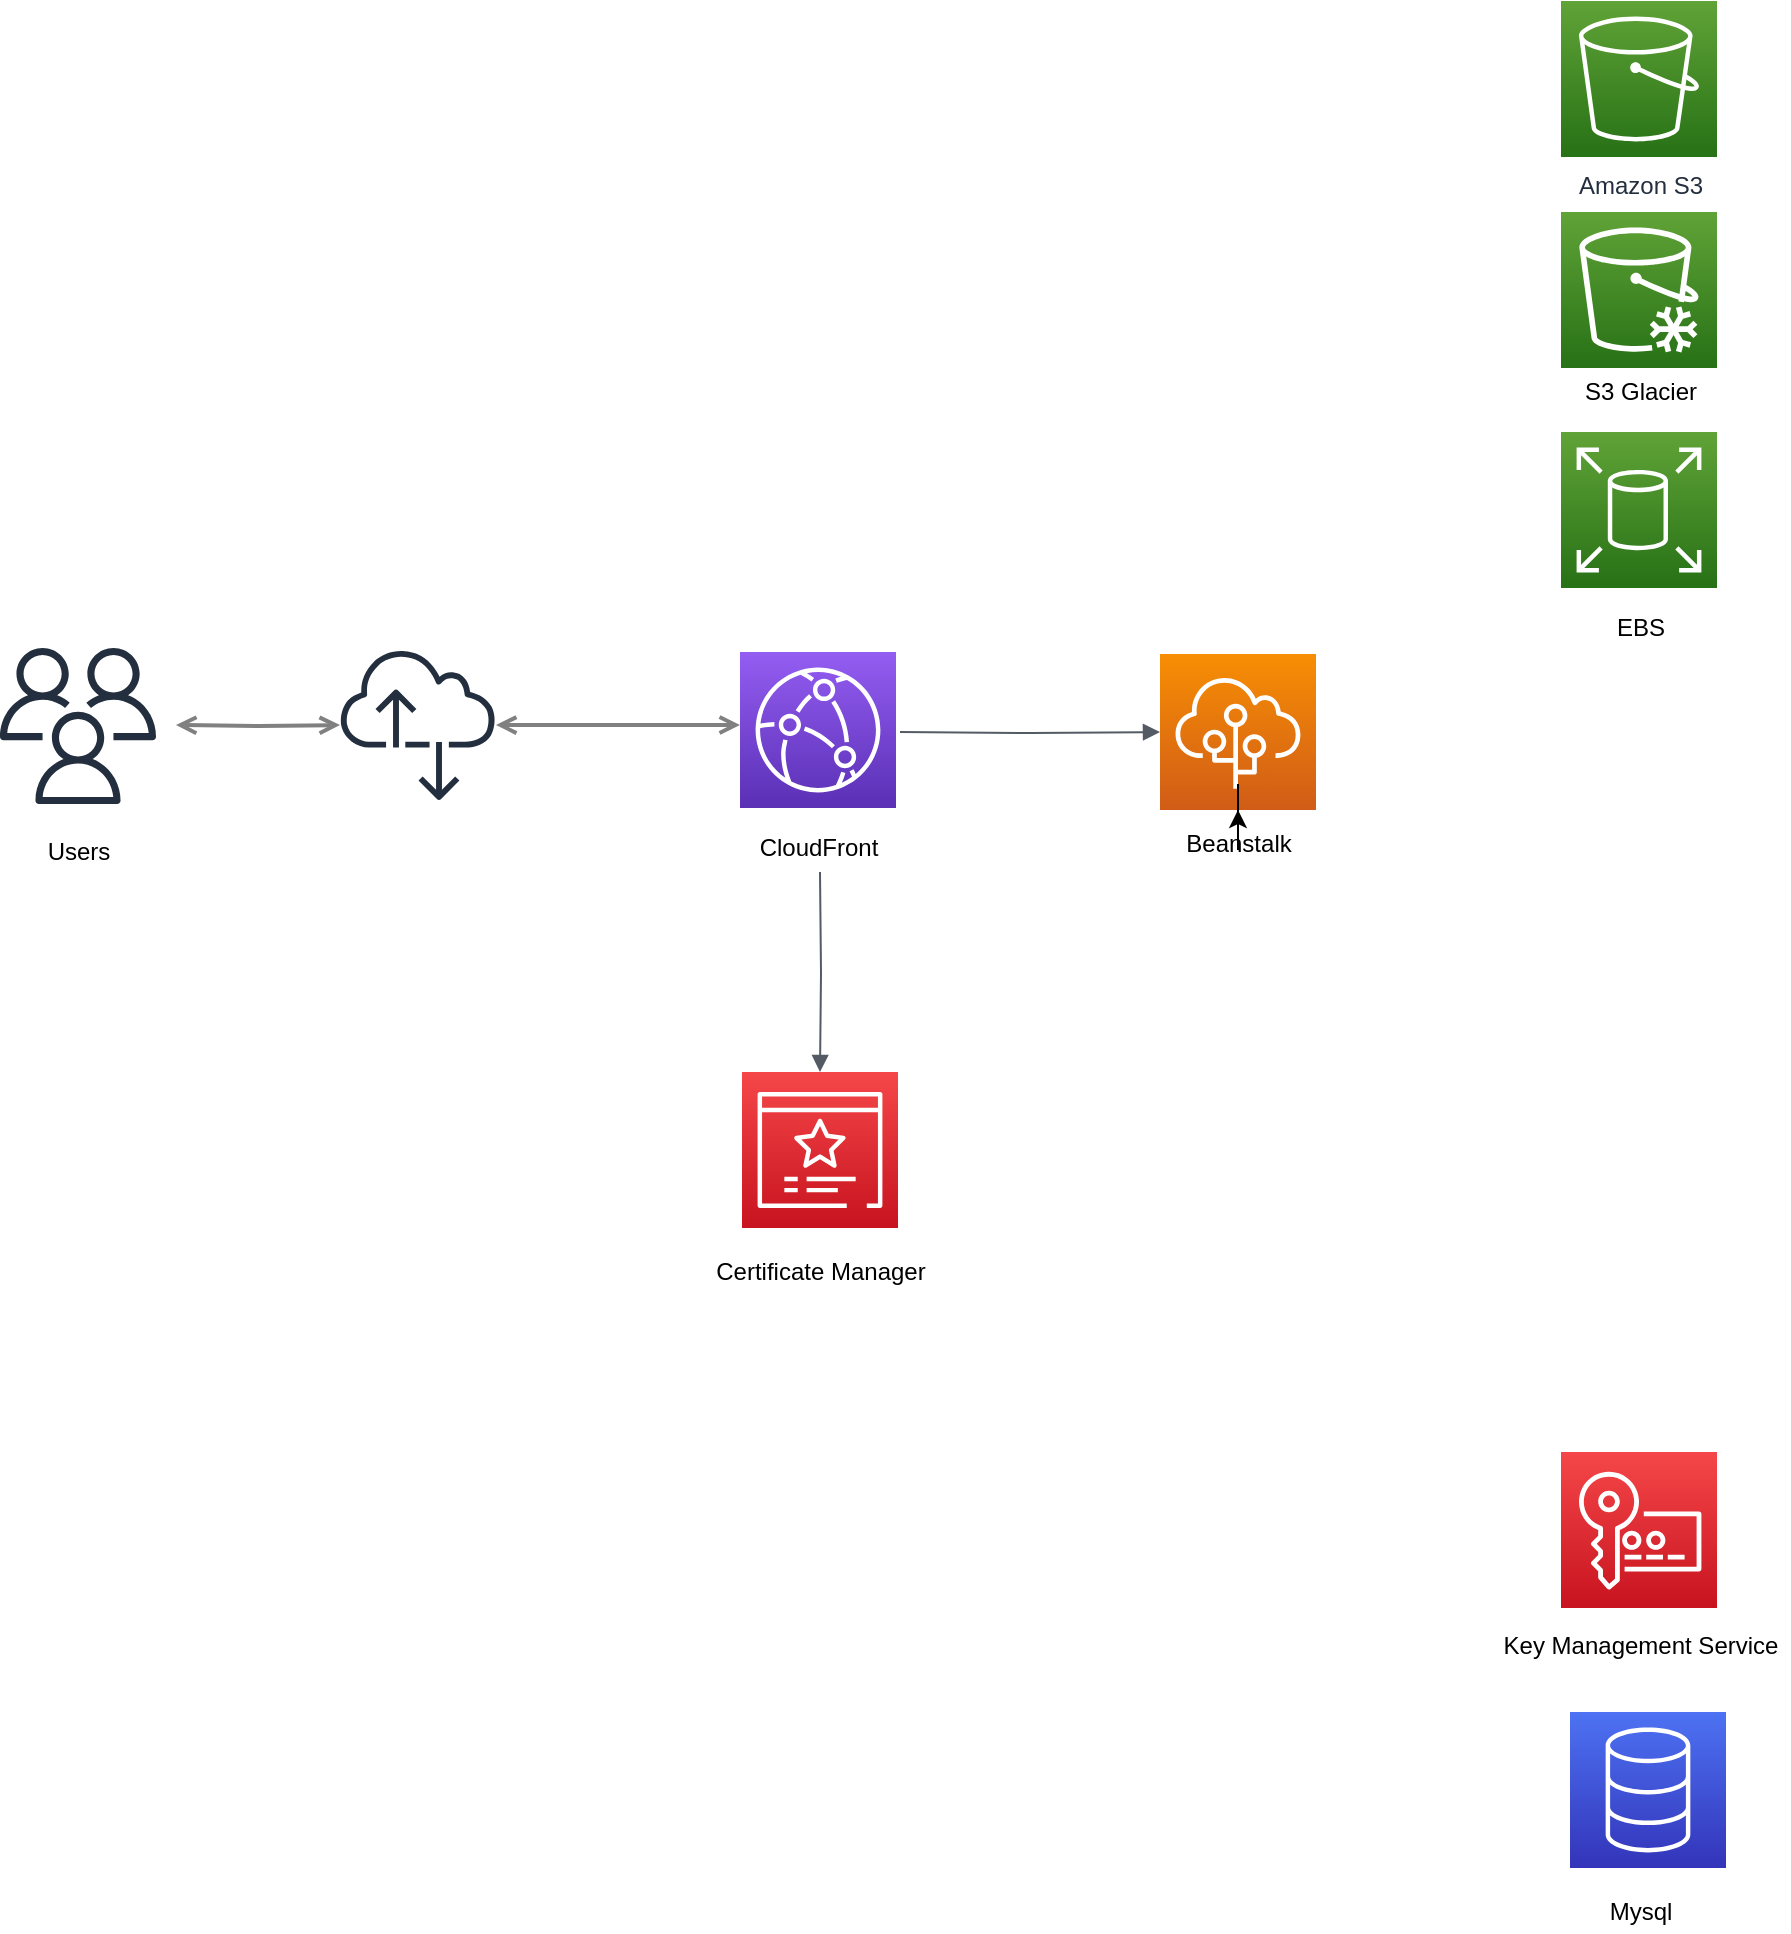 <mxfile version="14.9.3" type="github">
  <diagram id="Ht1M8jgEwFfnCIfOTk4-" name="Page-1">
    <mxGraphModel dx="1173" dy="685" grid="1" gridSize="10" guides="1" tooltips="1" connect="1" arrows="1" fold="1" page="1" pageScale="1" pageWidth="1169" pageHeight="827" math="0" shadow="0">
      <root>
        <mxCell id="0" />
        <mxCell id="1" parent="0" />
        <mxCell id="UEzPUAAOIrF-is8g5C7q-134" style="edgeStyle=orthogonalEdgeStyle;rounded=0;orthogonalLoop=1;jettySize=auto;html=1;startArrow=open;startFill=0;endArrow=open;endFill=0;strokeWidth=2;strokeColor=#808080;entryX=0;entryY=0.5;entryDx=0;entryDy=0;entryPerimeter=0;" parent="1" source="QBk_AV415ZBRU6Lw4hZX-2" edge="1">
          <mxGeometry relative="1" as="geometry">
            <Array as="points">
              <mxPoint x="320" y="377" />
              <mxPoint x="320" y="377" />
            </Array>
            <mxPoint x="390" y="376.5" as="targetPoint" />
          </mxGeometry>
        </mxCell>
        <mxCell id="UEzPUAAOIrF-is8g5C7q-142" style="edgeStyle=orthogonalEdgeStyle;rounded=0;orthogonalLoop=1;jettySize=auto;html=1;startArrow=open;startFill=0;endArrow=open;endFill=0;strokeWidth=2;strokeColor=#808080;" parent="1" target="QBk_AV415ZBRU6Lw4hZX-2" edge="1">
          <mxGeometry relative="1" as="geometry">
            <mxPoint x="108" y="376.5" as="sourcePoint" />
            <mxPoint x="590.5" y="386.5" as="targetPoint" />
            <Array as="points" />
          </mxGeometry>
        </mxCell>
        <mxCell id="UEzPUAAOIrF-is8g5C7q-116" value="Amazon S3" style="outlineConnect=0;fontColor=#232F3E;gradientColor=#60A337;gradientDirection=north;fillColor=#277116;strokeColor=#ffffff;dashed=0;verticalLabelPosition=bottom;verticalAlign=top;align=center;html=1;fontSize=12;fontStyle=0;aspect=fixed;shape=mxgraph.aws4.resourceIcon;resIcon=mxgraph.aws4.s3;labelBackgroundColor=#ffffff;" parent="1" vertex="1">
          <mxGeometry x="800.5" y="14.5" width="78" height="78" as="geometry" />
        </mxCell>
        <mxCell id="QBk_AV415ZBRU6Lw4hZX-2" value="" style="outlineConnect=0;fontColor=#232F3E;gradientColor=none;fillColor=#232F3E;strokeColor=none;dashed=0;verticalLabelPosition=bottom;verticalAlign=top;align=center;html=1;fontSize=12;fontStyle=0;aspect=fixed;pointerEvents=1;shape=mxgraph.aws4.internet_alt2;" parent="1" vertex="1">
          <mxGeometry x="190" y="337.5" width="78" height="78" as="geometry" />
        </mxCell>
        <mxCell id="QBk_AV415ZBRU6Lw4hZX-18" value="" style="group" parent="1" vertex="1" connectable="0">
          <mxGeometry x="800.5" y="120" width="78" height="100" as="geometry" />
        </mxCell>
        <mxCell id="QBk_AV415ZBRU6Lw4hZX-16" value="" style="points=[[0,0,0],[0.25,0,0],[0.5,0,0],[0.75,0,0],[1,0,0],[0,1,0],[0.25,1,0],[0.5,1,0],[0.75,1,0],[1,1,0],[0,0.25,0],[0,0.5,0],[0,0.75,0],[1,0.25,0],[1,0.5,0],[1,0.75,0]];outlineConnect=0;fontColor=#232F3E;gradientColor=#60A337;gradientDirection=north;fillColor=#277116;strokeColor=#ffffff;dashed=0;verticalLabelPosition=bottom;verticalAlign=top;align=center;html=1;fontSize=12;fontStyle=0;aspect=fixed;shape=mxgraph.aws4.resourceIcon;resIcon=mxgraph.aws4.glacier;" parent="QBk_AV415ZBRU6Lw4hZX-18" vertex="1">
          <mxGeometry width="78" height="78" as="geometry" />
        </mxCell>
        <mxCell id="QBk_AV415ZBRU6Lw4hZX-17" value="S3 Glacier" style="text;html=1;resizable=0;autosize=1;align=center;verticalAlign=middle;points=[];fillColor=none;strokeColor=none;rounded=0;" parent="QBk_AV415ZBRU6Lw4hZX-18" vertex="1">
          <mxGeometry x="4" y="80" width="70" height="20" as="geometry" />
        </mxCell>
        <mxCell id="QBk_AV415ZBRU6Lw4hZX-22" value="" style="group" parent="1" vertex="1" connectable="0">
          <mxGeometry x="800.5" y="230" width="78" height="107.5" as="geometry" />
        </mxCell>
        <mxCell id="QBk_AV415ZBRU6Lw4hZX-19" value="" style="points=[[0,0,0],[0.25,0,0],[0.5,0,0],[0.75,0,0],[1,0,0],[0,1,0],[0.25,1,0],[0.5,1,0],[0.75,1,0],[1,1,0],[0,0.25,0],[0,0.5,0],[0,0.75,0],[1,0.25,0],[1,0.5,0],[1,0.75,0]];outlineConnect=0;fontColor=#232F3E;gradientColor=#60A337;gradientDirection=north;fillColor=#277116;strokeColor=#ffffff;dashed=0;verticalLabelPosition=bottom;verticalAlign=top;align=center;html=1;fontSize=12;fontStyle=0;aspect=fixed;shape=mxgraph.aws4.resourceIcon;resIcon=mxgraph.aws4.elastic_block_store;" parent="QBk_AV415ZBRU6Lw4hZX-22" vertex="1">
          <mxGeometry width="78" height="78" as="geometry" />
        </mxCell>
        <mxCell id="QBk_AV415ZBRU6Lw4hZX-20" value="EBS" style="text;html=1;resizable=0;autosize=1;align=center;verticalAlign=middle;points=[];fillColor=none;strokeColor=none;rounded=0;" parent="QBk_AV415ZBRU6Lw4hZX-22" vertex="1">
          <mxGeometry x="19" y="87.5" width="40" height="20" as="geometry" />
        </mxCell>
        <mxCell id="QBk_AV415ZBRU6Lw4hZX-27" value="" style="group" parent="1" vertex="1" connectable="0">
          <mxGeometry x="600" y="338" width="78" height="108" as="geometry" />
        </mxCell>
        <mxCell id="QBk_AV415ZBRU6Lw4hZX-25" value="" style="points=[[0,0,0],[0.25,0,0],[0.5,0,0],[0.75,0,0],[1,0,0],[0,1,0],[0.25,1,0],[0.5,1,0],[0.75,1,0],[1,1,0],[0,0.25,0],[0,0.5,0],[0,0.75,0],[1,0.25,0],[1,0.5,0],[1,0.75,0]];outlineConnect=0;fontColor=#232F3E;gradientColor=#F78E04;gradientDirection=north;fillColor=#D05C17;strokeColor=#ffffff;dashed=0;verticalLabelPosition=bottom;verticalAlign=top;align=center;html=1;fontSize=12;fontStyle=0;aspect=fixed;shape=mxgraph.aws4.resourceIcon;resIcon=mxgraph.aws4.elastic_beanstalk;" parent="QBk_AV415ZBRU6Lw4hZX-27" vertex="1">
          <mxGeometry y="3" width="78" height="78" as="geometry" />
        </mxCell>
        <mxCell id="oZ4yjUbmPkhB_Nb1Ovhc-13" value="" style="edgeStyle=orthogonalEdgeStyle;rounded=0;orthogonalLoop=1;jettySize=auto;html=1;" edge="1" parent="QBk_AV415ZBRU6Lw4hZX-27" source="QBk_AV415ZBRU6Lw4hZX-26" target="QBk_AV415ZBRU6Lw4hZX-25">
          <mxGeometry relative="1" as="geometry" />
        </mxCell>
        <mxCell id="QBk_AV415ZBRU6Lw4hZX-26" value="Beanstalk" style="text;html=1;resizable=0;autosize=1;align=center;verticalAlign=middle;points=[];fillColor=none;strokeColor=none;rounded=0;" parent="QBk_AV415ZBRU6Lw4hZX-27" vertex="1">
          <mxGeometry x="4" y="88" width="70" height="20" as="geometry" />
        </mxCell>
        <mxCell id="QBk_AV415ZBRU6Lw4hZX-41" value="" style="group" parent="1" vertex="1" connectable="0">
          <mxGeometry x="764.5" y="740" width="150" height="107" as="geometry" />
        </mxCell>
        <mxCell id="QBk_AV415ZBRU6Lw4hZX-37" value="" style="points=[[0,0,0],[0.25,0,0],[0.5,0,0],[0.75,0,0],[1,0,0],[0,1,0],[0.25,1,0],[0.5,1,0],[0.75,1,0],[1,1,0],[0,0.25,0],[0,0.5,0],[0,0.75,0],[1,0.25,0],[1,0.5,0],[1,0.75,0]];outlineConnect=0;fontColor=#232F3E;gradientColor=#F54749;gradientDirection=north;fillColor=#C7131F;strokeColor=#ffffff;dashed=0;verticalLabelPosition=bottom;verticalAlign=top;align=center;html=1;fontSize=12;fontStyle=0;aspect=fixed;shape=mxgraph.aws4.resourceIcon;resIcon=mxgraph.aws4.key_management_service;" parent="QBk_AV415ZBRU6Lw4hZX-41" vertex="1">
          <mxGeometry x="36" width="78" height="78" as="geometry" />
        </mxCell>
        <mxCell id="QBk_AV415ZBRU6Lw4hZX-40" value="Key Management Service" style="text;html=1;resizable=0;autosize=1;align=center;verticalAlign=middle;points=[];fillColor=none;strokeColor=none;rounded=0;" parent="QBk_AV415ZBRU6Lw4hZX-41" vertex="1">
          <mxGeometry y="87" width="150" height="20" as="geometry" />
        </mxCell>
        <mxCell id="QBk_AV415ZBRU6Lw4hZX-43" value="" style="points=[[0,0,0],[0.25,0,0],[0.5,0,0],[0.75,0,0],[1,0,0],[0,1,0],[0.25,1,0],[0.5,1,0],[0.75,1,0],[1,1,0],[0,0.25,0],[0,0.5,0],[0,0.75,0],[1,0.25,0],[1,0.5,0],[1,0.75,0]];outlineConnect=0;fontColor=#232F3E;gradientColor=#4D72F3;gradientDirection=north;fillColor=#3334B9;strokeColor=#ffffff;dashed=0;verticalLabelPosition=bottom;verticalAlign=top;align=center;html=1;fontSize=12;fontStyle=0;aspect=fixed;shape=mxgraph.aws4.resourceIcon;resIcon=mxgraph.aws4.database;" parent="1" vertex="1">
          <mxGeometry x="805" y="870" width="78" height="78" as="geometry" />
        </mxCell>
        <mxCell id="QBk_AV415ZBRU6Lw4hZX-44" value="Mysql" style="text;html=1;resizable=0;autosize=1;align=center;verticalAlign=middle;points=[];fillColor=none;strokeColor=none;rounded=0;" parent="1" vertex="1">
          <mxGeometry x="814.5" y="960" width="50" height="20" as="geometry" />
        </mxCell>
        <mxCell id="oZ4yjUbmPkhB_Nb1Ovhc-4" value="" style="group" vertex="1" connectable="0" parent="1">
          <mxGeometry x="20" y="338" width="78" height="112" as="geometry" />
        </mxCell>
        <mxCell id="oZ4yjUbmPkhB_Nb1Ovhc-2" value="" style="outlineConnect=0;fontColor=#232F3E;gradientColor=none;fillColor=#232F3E;strokeColor=none;dashed=0;verticalLabelPosition=bottom;verticalAlign=top;align=center;html=1;fontSize=12;fontStyle=0;aspect=fixed;pointerEvents=1;shape=mxgraph.aws4.users;" vertex="1" parent="oZ4yjUbmPkhB_Nb1Ovhc-4">
          <mxGeometry width="78" height="78" as="geometry" />
        </mxCell>
        <mxCell id="oZ4yjUbmPkhB_Nb1Ovhc-3" value="Users" style="text;html=1;resizable=0;autosize=1;align=center;verticalAlign=middle;points=[];fillColor=none;strokeColor=none;rounded=0;" vertex="1" parent="oZ4yjUbmPkhB_Nb1Ovhc-4">
          <mxGeometry x="14" y="92" width="50" height="20" as="geometry" />
        </mxCell>
        <mxCell id="oZ4yjUbmPkhB_Nb1Ovhc-5" value="" style="group" vertex="1" connectable="0" parent="1">
          <mxGeometry x="390" y="340" width="78" height="108" as="geometry" />
        </mxCell>
        <mxCell id="oZ4yjUbmPkhB_Nb1Ovhc-6" value="" style="points=[[0,0,0],[0.25,0,0],[0.5,0,0],[0.75,0,0],[1,0,0],[0,1,0],[0.25,1,0],[0.5,1,0],[0.75,1,0],[1,1,0],[0,0.25,0],[0,0.5,0],[0,0.75,0],[1,0.25,0],[1,0.5,0],[1,0.75,0]];outlineConnect=0;fontColor=#232F3E;gradientColor=#945DF2;gradientDirection=north;fillColor=#5A30B5;strokeColor=#ffffff;dashed=0;verticalLabelPosition=bottom;verticalAlign=top;align=center;html=1;fontSize=12;fontStyle=0;aspect=fixed;shape=mxgraph.aws4.resourceIcon;resIcon=mxgraph.aws4.cloudfront;" vertex="1" parent="oZ4yjUbmPkhB_Nb1Ovhc-5">
          <mxGeometry width="78" height="78" as="geometry" />
        </mxCell>
        <mxCell id="oZ4yjUbmPkhB_Nb1Ovhc-7" value="CloudFront" style="text;html=1;resizable=0;autosize=1;align=center;verticalAlign=middle;points=[];fillColor=none;strokeColor=none;rounded=0;" vertex="1" parent="oZ4yjUbmPkhB_Nb1Ovhc-5">
          <mxGeometry x="4" y="88" width="70" height="20" as="geometry" />
        </mxCell>
        <mxCell id="oZ4yjUbmPkhB_Nb1Ovhc-8" value="" style="group" vertex="1" connectable="0" parent="1">
          <mxGeometry x="370" y="550" width="120" height="110" as="geometry" />
        </mxCell>
        <mxCell id="oZ4yjUbmPkhB_Nb1Ovhc-9" value="" style="points=[[0,0,0],[0.25,0,0],[0.5,0,0],[0.75,0,0],[1,0,0],[0,1,0],[0.25,1,0],[0.5,1,0],[0.75,1,0],[1,1,0],[0,0.25,0],[0,0.5,0],[0,0.75,0],[1,0.25,0],[1,0.5,0],[1,0.75,0]];outlineConnect=0;fontColor=#232F3E;gradientColor=#F54749;gradientDirection=north;fillColor=#C7131F;strokeColor=#ffffff;dashed=0;verticalLabelPosition=bottom;verticalAlign=top;align=center;html=1;fontSize=12;fontStyle=0;aspect=fixed;shape=mxgraph.aws4.resourceIcon;resIcon=mxgraph.aws4.certificate_manager_3;" vertex="1" parent="oZ4yjUbmPkhB_Nb1Ovhc-8">
          <mxGeometry x="21" width="78" height="78" as="geometry" />
        </mxCell>
        <mxCell id="oZ4yjUbmPkhB_Nb1Ovhc-10" value="Certificate Manager" style="text;html=1;resizable=0;autosize=1;align=center;verticalAlign=middle;points=[];fillColor=none;strokeColor=none;rounded=0;" vertex="1" parent="oZ4yjUbmPkhB_Nb1Ovhc-8">
          <mxGeometry y="90" width="120" height="20" as="geometry" />
        </mxCell>
        <mxCell id="oZ4yjUbmPkhB_Nb1Ovhc-11" value="" style="edgeStyle=orthogonalEdgeStyle;html=1;endArrow=block;elbow=vertical;startArrow=none;endFill=1;strokeColor=#545B64;rounded=0;entryX=0.5;entryY=0;entryDx=0;entryDy=0;entryPerimeter=0;" edge="1" parent="1" target="oZ4yjUbmPkhB_Nb1Ovhc-9">
          <mxGeometry width="100" relative="1" as="geometry">
            <mxPoint x="430" y="450" as="sourcePoint" />
            <mxPoint x="530" y="450" as="targetPoint" />
          </mxGeometry>
        </mxCell>
        <mxCell id="oZ4yjUbmPkhB_Nb1Ovhc-12" value="" style="edgeStyle=orthogonalEdgeStyle;html=1;endArrow=block;elbow=vertical;startArrow=none;endFill=1;strokeColor=#545B64;rounded=0;" edge="1" parent="1" target="QBk_AV415ZBRU6Lw4hZX-25">
          <mxGeometry width="100" relative="1" as="geometry">
            <mxPoint x="470" y="380" as="sourcePoint" />
            <mxPoint x="570" y="380" as="targetPoint" />
          </mxGeometry>
        </mxCell>
      </root>
    </mxGraphModel>
  </diagram>
</mxfile>
